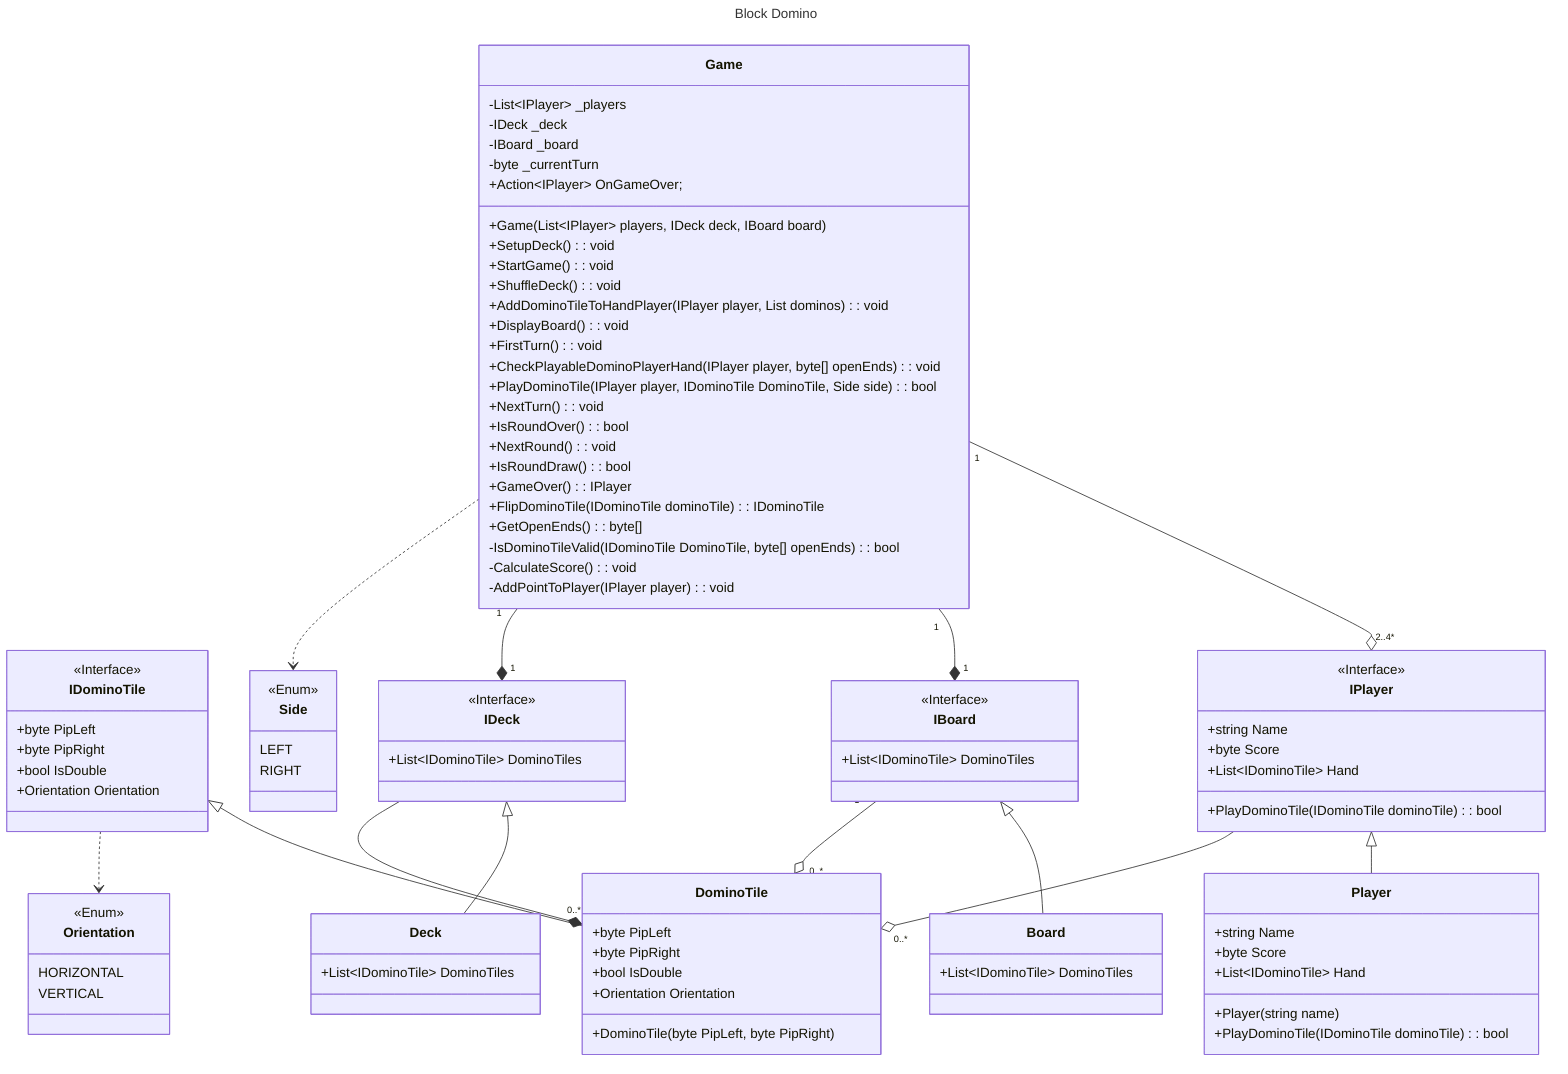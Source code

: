 ---
title: Block Domino
---
classDiagram
    IDominoTile <|-- DominoTile
    IPlayer <|-- Player
    IDeck <|-- Deck
    IBoard <|-- Board

    IPlayer "1" --o "0..*" DominoTile
    IDeck "1" --* "0..*" DominoTile
    IBoard "1" --o "0..*" DominoTile
    Game "1" --o "2..4*" IPlayer
    Game "1" --* "1" IBoard
    Game "1" --* "1" IDeck
    Game ..> Side
    IDominoTile ..> Orientation

    class IDominoTile {
        <<Interface>>
        +byte PipLeft
        +byte PipRight
        +bool IsDouble
        +Orientation Orientation
    }
    class DominoTile {
        +byte PipLeft
        +byte PipRight
        +bool IsDouble
        +Orientation Orientation
        +DominoTile(byte PipLeft, byte PipRight)
    }

    class IPlayer {
        <<Interface>>
        +string Name
        +byte Score
        +List~IDominoTile~ Hand
        +PlayDominoTile(IDominoTile dominoTile) : bool
    }

    class Player {
        +string Name
        +byte Score
        +List~IDominoTile~ Hand
        +Player(string name)
        +PlayDominoTile(IDominoTile dominoTile) : bool
    }

    class IDeck {
        <<Interface>>
        +List~IDominoTile~ DominoTiles
    }
    class Deck {
        +List~IDominoTile~ DominoTiles
    }

    class IBoard {
        <<Interface>>
        +List~IDominoTile~ DominoTiles
    }
    class Board {
        +List~IDominoTile~ DominoTiles
    }
    
    class Game {
        -List~IPlayer~ _players
        -IDeck _deck
        -IBoard _board
        -byte _currentTurn
        +Action~IPlayer~ OnGameOver;
        +Game(List~IPlayer~ players, IDeck deck, IBoard board)
        +SetupDeck() : void
        +StartGame() : void
        +ShuffleDeck() : void
        +AddDominoTileToHandPlayer(IPlayer player, List<IDomino> dominos) : void
        +DisplayBoard(): void
        +FirstTurn() : void
        +CheckPlayableDominoPlayerHand(IPlayer player, byte[] openEnds) : void
        +PlayDominoTile(IPlayer player, IDominoTile DominoTile, Side side) : bool
        +NextTurn() : void
        +IsRoundOver() : bool
        +NextRound() : void
        +IsRoundDraw() : bool
        +GameOver() : IPlayer
        +FlipDominoTile(IDominoTile dominoTile) : IDominoTile
        +GetOpenEnds() : byte[]
        -IsDominoTileValid(IDominoTile DominoTile, byte[] openEnds) : bool
        -CalculateScore() : void
        -AddPointToPlayer(IPlayer player) : void
    }

    class Side {
        <<Enum>>
        LEFT
        RIGHT
    }
    class Orientation {
        <<Enum>>
        HORIZONTAL
        VERTICAL
    }